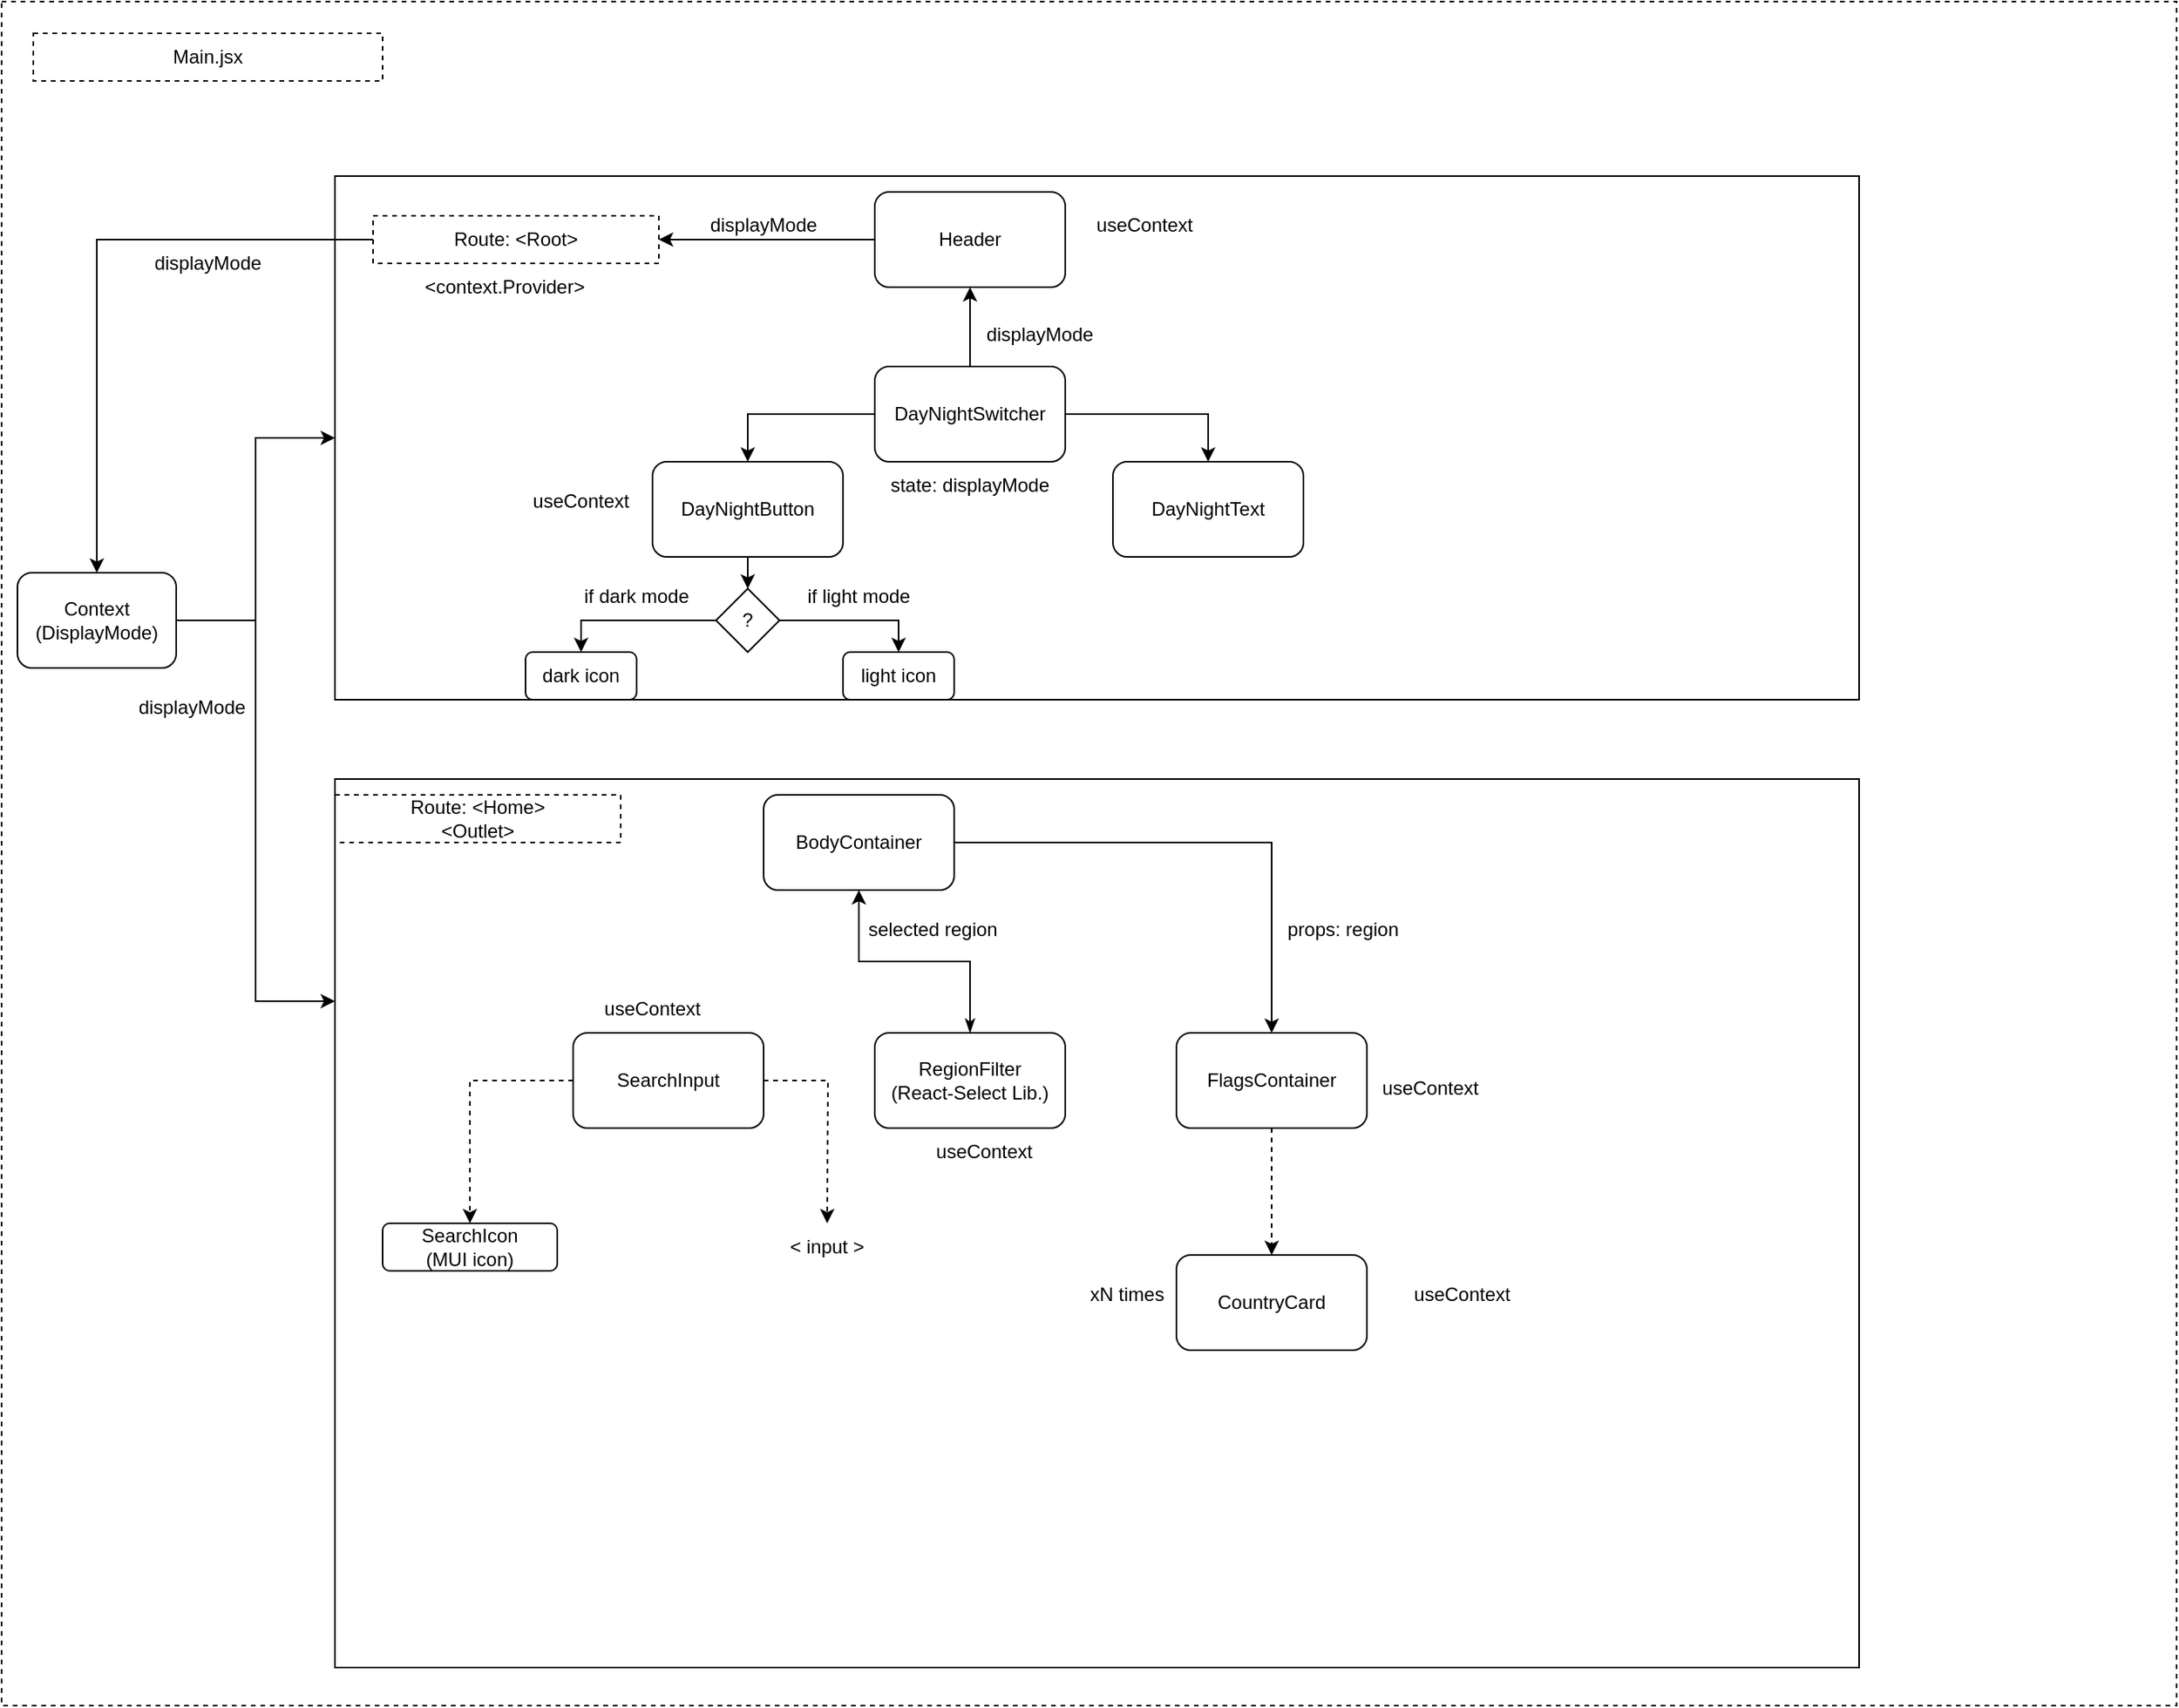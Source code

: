 <mxfile version="20.8.1" type="device"><diagram id="-Nu8J-RwCjUlaswgpH6S" name="Page-1"><mxGraphModel dx="2498" dy="2089" grid="1" gridSize="10" guides="1" tooltips="1" connect="1" arrows="1" fold="1" page="1" pageScale="1" pageWidth="827" pageHeight="1169" math="0" shadow="0"><root><mxCell id="0"/><mxCell id="1" parent="0"/><mxCell id="SHi9zQk9Siz9GZJS3NDz-19" value="" style="rounded=0;whiteSpace=wrap;html=1;dashed=1;strokeColor=default;" vertex="1" parent="1"><mxGeometry x="-730" y="-100" width="1370" height="1074" as="geometry"/></mxCell><mxCell id="GRs-NKsQHJih3pANq5fl-9" value="" style="rounded=0;whiteSpace=wrap;html=1;" parent="1" vertex="1"><mxGeometry x="-520" y="10" width="960" height="330" as="geometry"/></mxCell><mxCell id="ib7N92UQqVUvnPPRWz6G-21" value="" style="rounded=0;whiteSpace=wrap;html=1;" parent="1" vertex="1"><mxGeometry x="-520" y="390" width="960" height="560" as="geometry"/></mxCell><mxCell id="fc9Z4mjeqXyYfIT81-rh-10" style="edgeStyle=orthogonalEdgeStyle;rounded=0;orthogonalLoop=1;jettySize=auto;html=1;exitX=1;exitY=0.5;exitDx=0;exitDy=0;entryX=0.5;entryY=0;entryDx=0;entryDy=0;startArrow=none;startFill=0;" parent="1" source="ib7N92UQqVUvnPPRWz6G-4" target="ib7N92UQqVUvnPPRWz6G-10" edge="1"><mxGeometry relative="1" as="geometry"/></mxCell><mxCell id="ib7N92UQqVUvnPPRWz6G-4" value="BodyContainer" style="rounded=1;whiteSpace=wrap;html=1;" parent="1" vertex="1"><mxGeometry x="-250" y="400" width="120" height="60" as="geometry"/></mxCell><mxCell id="fc9Z4mjeqXyYfIT81-rh-6" style="edgeStyle=orthogonalEdgeStyle;rounded=0;orthogonalLoop=1;jettySize=auto;html=1;exitX=1;exitY=0.5;exitDx=0;exitDy=0;dashed=1;" parent="1" source="ib7N92UQqVUvnPPRWz6G-6" edge="1"><mxGeometry relative="1" as="geometry"><mxPoint x="-210" y="670" as="targetPoint"/></mxGeometry></mxCell><mxCell id="fc9Z4mjeqXyYfIT81-rh-7" style="edgeStyle=orthogonalEdgeStyle;rounded=0;orthogonalLoop=1;jettySize=auto;html=1;exitX=0;exitY=0.5;exitDx=0;exitDy=0;dashed=1;" parent="1" source="ib7N92UQqVUvnPPRWz6G-6" target="cI3oKXmsHiLIpqOobyuc-20" edge="1"><mxGeometry relative="1" as="geometry"/></mxCell><mxCell id="ib7N92UQqVUvnPPRWz6G-6" value="SearchInput" style="rounded=1;whiteSpace=wrap;html=1;" parent="1" vertex="1"><mxGeometry x="-370" y="550" width="120" height="60" as="geometry"/></mxCell><mxCell id="fc9Z4mjeqXyYfIT81-rh-4" style="edgeStyle=orthogonalEdgeStyle;rounded=0;orthogonalLoop=1;jettySize=auto;html=1;exitX=0.5;exitY=0;exitDx=0;exitDy=0;entryX=0.5;entryY=1;entryDx=0;entryDy=0;startArrow=classicThin;startFill=1;" parent="1" source="ib7N92UQqVUvnPPRWz6G-8" target="ib7N92UQqVUvnPPRWz6G-4" edge="1"><mxGeometry relative="1" as="geometry"/></mxCell><mxCell id="ib7N92UQqVUvnPPRWz6G-8" value="RegionFilter&lt;br&gt;(React-Select Lib.)" style="rounded=1;whiteSpace=wrap;html=1;" parent="1" vertex="1"><mxGeometry x="-180" y="550" width="120" height="60" as="geometry"/></mxCell><mxCell id="ib7N92UQqVUvnPPRWz6G-19" value="" style="edgeStyle=orthogonalEdgeStyle;rounded=0;orthogonalLoop=1;jettySize=auto;html=1;dashed=1;" parent="1" source="ib7N92UQqVUvnPPRWz6G-10" target="ib7N92UQqVUvnPPRWz6G-18" edge="1"><mxGeometry relative="1" as="geometry"/></mxCell><mxCell id="ib7N92UQqVUvnPPRWz6G-10" value="FlagsContainer" style="rounded=1;whiteSpace=wrap;html=1;" parent="1" vertex="1"><mxGeometry x="10" y="550" width="120" height="60" as="geometry"/></mxCell><mxCell id="ib7N92UQqVUvnPPRWz6G-18" value="CountryCard" style="whiteSpace=wrap;html=1;rounded=1;" parent="1" vertex="1"><mxGeometry x="10" y="690" width="120" height="60" as="geometry"/></mxCell><mxCell id="ib7N92UQqVUvnPPRWz6G-20" value="xN times" style="text;html=1;strokeColor=none;fillColor=none;align=center;verticalAlign=middle;whiteSpace=wrap;rounded=0;" parent="1" vertex="1"><mxGeometry x="-51" y="700" width="60" height="30" as="geometry"/></mxCell><mxCell id="ib7N92UQqVUvnPPRWz6G-22" value="Route: &amp;lt;Home&amp;gt;&lt;br&gt;&amp;lt;Outlet&amp;gt;" style="text;html=1;strokeColor=default;fillColor=none;align=center;verticalAlign=middle;whiteSpace=wrap;rounded=0;dashed=1;" parent="1" vertex="1"><mxGeometry x="-520" y="400" width="180" height="30" as="geometry"/></mxCell><mxCell id="SHi9zQk9Siz9GZJS3NDz-14" style="edgeStyle=orthogonalEdgeStyle;rounded=0;orthogonalLoop=1;jettySize=auto;html=1;entryX=1;entryY=0.5;entryDx=0;entryDy=0;" edge="1" parent="1" source="GRs-NKsQHJih3pANq5fl-2" target="GRs-NKsQHJih3pANq5fl-11"><mxGeometry relative="1" as="geometry"/></mxCell><mxCell id="GRs-NKsQHJih3pANq5fl-2" value="Header" style="whiteSpace=wrap;html=1;rounded=1;" parent="1" vertex="1"><mxGeometry x="-180" y="20" width="120" height="60" as="geometry"/></mxCell><mxCell id="GRs-NKsQHJih3pANq5fl-3" style="edgeStyle=orthogonalEdgeStyle;rounded=0;orthogonalLoop=1;jettySize=auto;html=1;exitX=0;exitY=0.5;exitDx=0;exitDy=0;entryX=0.5;entryY=0;entryDx=0;entryDy=0;" parent="1" source="GRs-NKsQHJih3pANq5fl-5" target="GRs-NKsQHJih3pANq5fl-6" edge="1"><mxGeometry relative="1" as="geometry"/></mxCell><mxCell id="GRs-NKsQHJih3pANq5fl-10" style="edgeStyle=orthogonalEdgeStyle;rounded=0;orthogonalLoop=1;jettySize=auto;html=1;exitX=1;exitY=0.5;exitDx=0;exitDy=0;entryX=0.5;entryY=0;entryDx=0;entryDy=0;" parent="1" source="GRs-NKsQHJih3pANq5fl-5" target="GRs-NKsQHJih3pANq5fl-7" edge="1"><mxGeometry relative="1" as="geometry"/></mxCell><mxCell id="cI3oKXmsHiLIpqOobyuc-10" style="edgeStyle=orthogonalEdgeStyle;rounded=0;orthogonalLoop=1;jettySize=auto;html=1;entryX=0.5;entryY=1;entryDx=0;entryDy=0;" parent="1" source="GRs-NKsQHJih3pANq5fl-5" target="GRs-NKsQHJih3pANq5fl-2" edge="1"><mxGeometry relative="1" as="geometry"/></mxCell><mxCell id="GRs-NKsQHJih3pANq5fl-5" value="DayNightSwitcher" style="whiteSpace=wrap;html=1;rounded=1;" parent="1" vertex="1"><mxGeometry x="-180" y="130" width="120" height="60" as="geometry"/></mxCell><mxCell id="cI3oKXmsHiLIpqOobyuc-5" style="edgeStyle=orthogonalEdgeStyle;rounded=0;orthogonalLoop=1;jettySize=auto;html=1;exitX=0.5;exitY=1;exitDx=0;exitDy=0;entryX=0.5;entryY=0;entryDx=0;entryDy=0;" parent="1" source="GRs-NKsQHJih3pANq5fl-6" target="cI3oKXmsHiLIpqOobyuc-1" edge="1"><mxGeometry relative="1" as="geometry"/></mxCell><mxCell id="GRs-NKsQHJih3pANq5fl-6" value="DayNightButton" style="whiteSpace=wrap;html=1;rounded=1;" parent="1" vertex="1"><mxGeometry x="-320" y="190" width="120" height="60" as="geometry"/></mxCell><mxCell id="GRs-NKsQHJih3pANq5fl-7" value="DayNightText" style="whiteSpace=wrap;html=1;rounded=1;" parent="1" vertex="1"><mxGeometry x="-30" y="190" width="120" height="60" as="geometry"/></mxCell><mxCell id="SHi9zQk9Siz9GZJS3NDz-11" style="edgeStyle=orthogonalEdgeStyle;rounded=0;orthogonalLoop=1;jettySize=auto;html=1;" edge="1" parent="1" source="GRs-NKsQHJih3pANq5fl-11" target="SHi9zQk9Siz9GZJS3NDz-7"><mxGeometry relative="1" as="geometry"/></mxCell><mxCell id="GRs-NKsQHJih3pANq5fl-11" value="Route: &amp;lt;Root&amp;gt;" style="text;html=1;strokeColor=default;fillColor=none;align=center;verticalAlign=middle;whiteSpace=wrap;rounded=0;dashed=1;" parent="1" vertex="1"><mxGeometry x="-496" y="35" width="180" height="30" as="geometry"/></mxCell><mxCell id="cI3oKXmsHiLIpqOobyuc-6" style="edgeStyle=orthogonalEdgeStyle;rounded=0;orthogonalLoop=1;jettySize=auto;html=1;exitX=0;exitY=0.5;exitDx=0;exitDy=0;entryX=0.5;entryY=0;entryDx=0;entryDy=0;" parent="1" source="cI3oKXmsHiLIpqOobyuc-1" target="cI3oKXmsHiLIpqOobyuc-2" edge="1"><mxGeometry relative="1" as="geometry"/></mxCell><mxCell id="cI3oKXmsHiLIpqOobyuc-7" style="edgeStyle=orthogonalEdgeStyle;rounded=0;orthogonalLoop=1;jettySize=auto;html=1;exitX=1;exitY=0.5;exitDx=0;exitDy=0;entryX=0.5;entryY=0;entryDx=0;entryDy=0;" parent="1" source="cI3oKXmsHiLIpqOobyuc-1" target="cI3oKXmsHiLIpqOobyuc-3" edge="1"><mxGeometry relative="1" as="geometry"/></mxCell><mxCell id="cI3oKXmsHiLIpqOobyuc-1" value="?" style="rhombus;whiteSpace=wrap;html=1;" parent="1" vertex="1"><mxGeometry x="-280" y="270" width="40" height="40" as="geometry"/></mxCell><mxCell id="cI3oKXmsHiLIpqOobyuc-2" value="dark icon" style="rounded=1;whiteSpace=wrap;html=1;" parent="1" vertex="1"><mxGeometry x="-400" y="310" width="70" height="30" as="geometry"/></mxCell><mxCell id="cI3oKXmsHiLIpqOobyuc-3" value="light icon" style="rounded=1;whiteSpace=wrap;html=1;" parent="1" vertex="1"><mxGeometry x="-200" y="310" width="70" height="30" as="geometry"/></mxCell><mxCell id="cI3oKXmsHiLIpqOobyuc-8" value="displayMode" style="text;html=1;strokeColor=none;fillColor=none;align=center;verticalAlign=middle;whiteSpace=wrap;rounded=0;" parent="1" vertex="1"><mxGeometry x="-136" y="95" width="120" height="30" as="geometry"/></mxCell><mxCell id="cI3oKXmsHiLIpqOobyuc-14" value="state: displayMode" style="text;html=1;strokeColor=none;fillColor=none;align=center;verticalAlign=middle;whiteSpace=wrap;rounded=0;" parent="1" vertex="1"><mxGeometry x="-180" y="190" width="120" height="30" as="geometry"/></mxCell><mxCell id="cI3oKXmsHiLIpqOobyuc-17" value="if light mode" style="text;html=1;strokeColor=none;fillColor=none;align=center;verticalAlign=middle;whiteSpace=wrap;rounded=0;" parent="1" vertex="1"><mxGeometry x="-250" y="260" width="120" height="30" as="geometry"/></mxCell><mxCell id="cI3oKXmsHiLIpqOobyuc-18" value="if dark mode" style="text;html=1;strokeColor=none;fillColor=none;align=center;verticalAlign=middle;whiteSpace=wrap;rounded=0;" parent="1" vertex="1"><mxGeometry x="-390" y="260" width="120" height="30" as="geometry"/></mxCell><mxCell id="cI3oKXmsHiLIpqOobyuc-20" value="SearchIcon&lt;br&gt;(MUI icon)" style="rounded=1;whiteSpace=wrap;html=1;" parent="1" vertex="1"><mxGeometry x="-490" y="670" width="110" height="30" as="geometry"/></mxCell><mxCell id="fc9Z4mjeqXyYfIT81-rh-3" value="&amp;nbsp;selected region" style="text;html=1;strokeColor=none;fillColor=none;align=center;verticalAlign=middle;whiteSpace=wrap;rounded=0;" parent="1" vertex="1"><mxGeometry x="-200" y="470" width="110" height="30" as="geometry"/></mxCell><mxCell id="fc9Z4mjeqXyYfIT81-rh-11" value="props: region" style="text;html=1;strokeColor=none;fillColor=none;align=center;verticalAlign=middle;whiteSpace=wrap;rounded=0;" parent="1" vertex="1"><mxGeometry x="60" y="470" width="110" height="30" as="geometry"/></mxCell><mxCell id="SHi9zQk9Siz9GZJS3NDz-1" value="&amp;lt; input &amp;gt;" style="text;html=1;strokeColor=none;fillColor=none;align=center;verticalAlign=middle;whiteSpace=wrap;rounded=0;" vertex="1" parent="1"><mxGeometry x="-270" y="670" width="120" height="30" as="geometry"/></mxCell><mxCell id="SHi9zQk9Siz9GZJS3NDz-8" style="edgeStyle=orthogonalEdgeStyle;rounded=0;orthogonalLoop=1;jettySize=auto;html=1;entryX=0;entryY=0.25;entryDx=0;entryDy=0;" edge="1" parent="1" source="SHi9zQk9Siz9GZJS3NDz-7" target="ib7N92UQqVUvnPPRWz6G-21"><mxGeometry relative="1" as="geometry"/></mxCell><mxCell id="SHi9zQk9Siz9GZJS3NDz-9" style="edgeStyle=orthogonalEdgeStyle;rounded=0;orthogonalLoop=1;jettySize=auto;html=1;" edge="1" parent="1" source="SHi9zQk9Siz9GZJS3NDz-7" target="GRs-NKsQHJih3pANq5fl-9"><mxGeometry relative="1" as="geometry"/></mxCell><mxCell id="SHi9zQk9Siz9GZJS3NDz-7" value="Context&lt;br&gt;(DisplayMode)" style="whiteSpace=wrap;html=1;rounded=1;" vertex="1" parent="1"><mxGeometry x="-720" y="260" width="100" height="60" as="geometry"/></mxCell><mxCell id="SHi9zQk9Siz9GZJS3NDz-12" value="displayMode" style="text;html=1;strokeColor=none;fillColor=none;align=center;verticalAlign=middle;whiteSpace=wrap;rounded=0;" vertex="1" parent="1"><mxGeometry x="-310" y="26" width="120" height="30" as="geometry"/></mxCell><mxCell id="SHi9zQk9Siz9GZJS3NDz-15" value="displayMode" style="text;html=1;strokeColor=none;fillColor=none;align=center;verticalAlign=middle;whiteSpace=wrap;rounded=0;" vertex="1" parent="1"><mxGeometry x="-660" y="50" width="120" height="30" as="geometry"/></mxCell><mxCell id="SHi9zQk9Siz9GZJS3NDz-17" value="&amp;lt;context.Provider&amp;gt;" style="text;html=1;strokeColor=none;fillColor=none;align=center;verticalAlign=middle;whiteSpace=wrap;rounded=0;" vertex="1" parent="1"><mxGeometry x="-473" y="65" width="120" height="30" as="geometry"/></mxCell><mxCell id="SHi9zQk9Siz9GZJS3NDz-20" value="Main.jsx" style="text;html=1;strokeColor=default;fillColor=none;align=center;verticalAlign=middle;whiteSpace=wrap;rounded=0;dashed=1;" vertex="1" parent="1"><mxGeometry x="-710" y="-80" width="220" height="30" as="geometry"/></mxCell><mxCell id="SHi9zQk9Siz9GZJS3NDz-21" value="displayMode" style="text;html=1;strokeColor=none;fillColor=none;align=center;verticalAlign=middle;whiteSpace=wrap;rounded=0;" vertex="1" parent="1"><mxGeometry x="-670" y="330" width="120" height="30" as="geometry"/></mxCell><mxCell id="SHi9zQk9Siz9GZJS3NDz-22" value="useContext" style="text;html=1;strokeColor=none;fillColor=none;align=center;verticalAlign=middle;whiteSpace=wrap;rounded=0;" vertex="1" parent="1"><mxGeometry x="-70" y="26" width="120" height="30" as="geometry"/></mxCell><mxCell id="SHi9zQk9Siz9GZJS3NDz-23" value="useContext" style="text;html=1;strokeColor=none;fillColor=none;align=center;verticalAlign=middle;whiteSpace=wrap;rounded=0;" vertex="1" parent="1"><mxGeometry x="-425" y="200" width="120" height="30" as="geometry"/></mxCell><mxCell id="SHi9zQk9Siz9GZJS3NDz-24" value="useContext" style="text;html=1;strokeColor=none;fillColor=none;align=center;verticalAlign=middle;whiteSpace=wrap;rounded=0;" vertex="1" parent="1"><mxGeometry x="-380" y="520" width="120" height="30" as="geometry"/></mxCell><mxCell id="SHi9zQk9Siz9GZJS3NDz-27" value="useContext" style="text;html=1;strokeColor=none;fillColor=none;align=center;verticalAlign=middle;whiteSpace=wrap;rounded=0;" vertex="1" parent="1"><mxGeometry x="-171" y="610" width="120" height="30" as="geometry"/></mxCell><mxCell id="SHi9zQk9Siz9GZJS3NDz-28" value="useContext" style="text;html=1;strokeColor=none;fillColor=none;align=center;verticalAlign=middle;whiteSpace=wrap;rounded=0;" vertex="1" parent="1"><mxGeometry x="110" y="570" width="120" height="30" as="geometry"/></mxCell><mxCell id="SHi9zQk9Siz9GZJS3NDz-29" value="useContext" style="text;html=1;strokeColor=none;fillColor=none;align=center;verticalAlign=middle;whiteSpace=wrap;rounded=0;" vertex="1" parent="1"><mxGeometry x="130" y="700" width="120" height="30" as="geometry"/></mxCell></root></mxGraphModel></diagram></mxfile>
